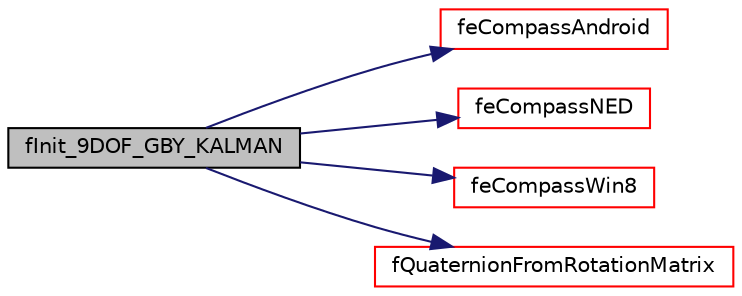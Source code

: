 digraph "fInit_9DOF_GBY_KALMAN"
{
  edge [fontname="Helvetica",fontsize="10",labelfontname="Helvetica",labelfontsize="10"];
  node [fontname="Helvetica",fontsize="10",shape=record];
  rankdir="LR";
  Node123 [label="fInit_9DOF_GBY_KALMAN",height=0.2,width=0.4,color="black", fillcolor="grey75", style="filled", fontcolor="black"];
  Node123 -> Node124 [color="midnightblue",fontsize="10",style="solid",fontname="Helvetica"];
  Node124 [label="feCompassAndroid",height=0.2,width=0.4,color="red", fillcolor="white", style="filled",URL="$orientation_8c.html#a43ad72cf13f54b0f96355bb7005b6872",tooltip="Android: basic 6DOF e-Compass function, computing rotation matrix fR and magnetic inclination angle f..."];
  Node123 -> Node129 [color="midnightblue",fontsize="10",style="solid",fontname="Helvetica"];
  Node129 [label="feCompassNED",height=0.2,width=0.4,color="red", fillcolor="white", style="filled",URL="$orientation_8c.html#afcde979fba0bcae15591096fe68648c9",tooltip="NED: basic 6DOF e-Compass function, computing rotation matrix fR and magnetic inclination angle fDelt..."];
  Node123 -> Node130 [color="midnightblue",fontsize="10",style="solid",fontname="Helvetica"];
  Node130 [label="feCompassWin8",height=0.2,width=0.4,color="red", fillcolor="white", style="filled",URL="$orientation_8c.html#aabc044b27a0cdd7db677c3203b77de90",tooltip="Win8: basic 6DOF e-Compass function, computing rotation matrix fR and magnetic inclination angle fDel..."];
  Node123 -> Node131 [color="midnightblue",fontsize="10",style="solid",fontname="Helvetica"];
  Node131 [label="fQuaternionFromRotationMatrix",height=0.2,width=0.4,color="red", fillcolor="white", style="filled",URL="$orientation_8c.html#a04da5468213c1687c5b3485f15af288e",tooltip="compute the orientation quaternion from a 3x3 rotation matrix "];
}
